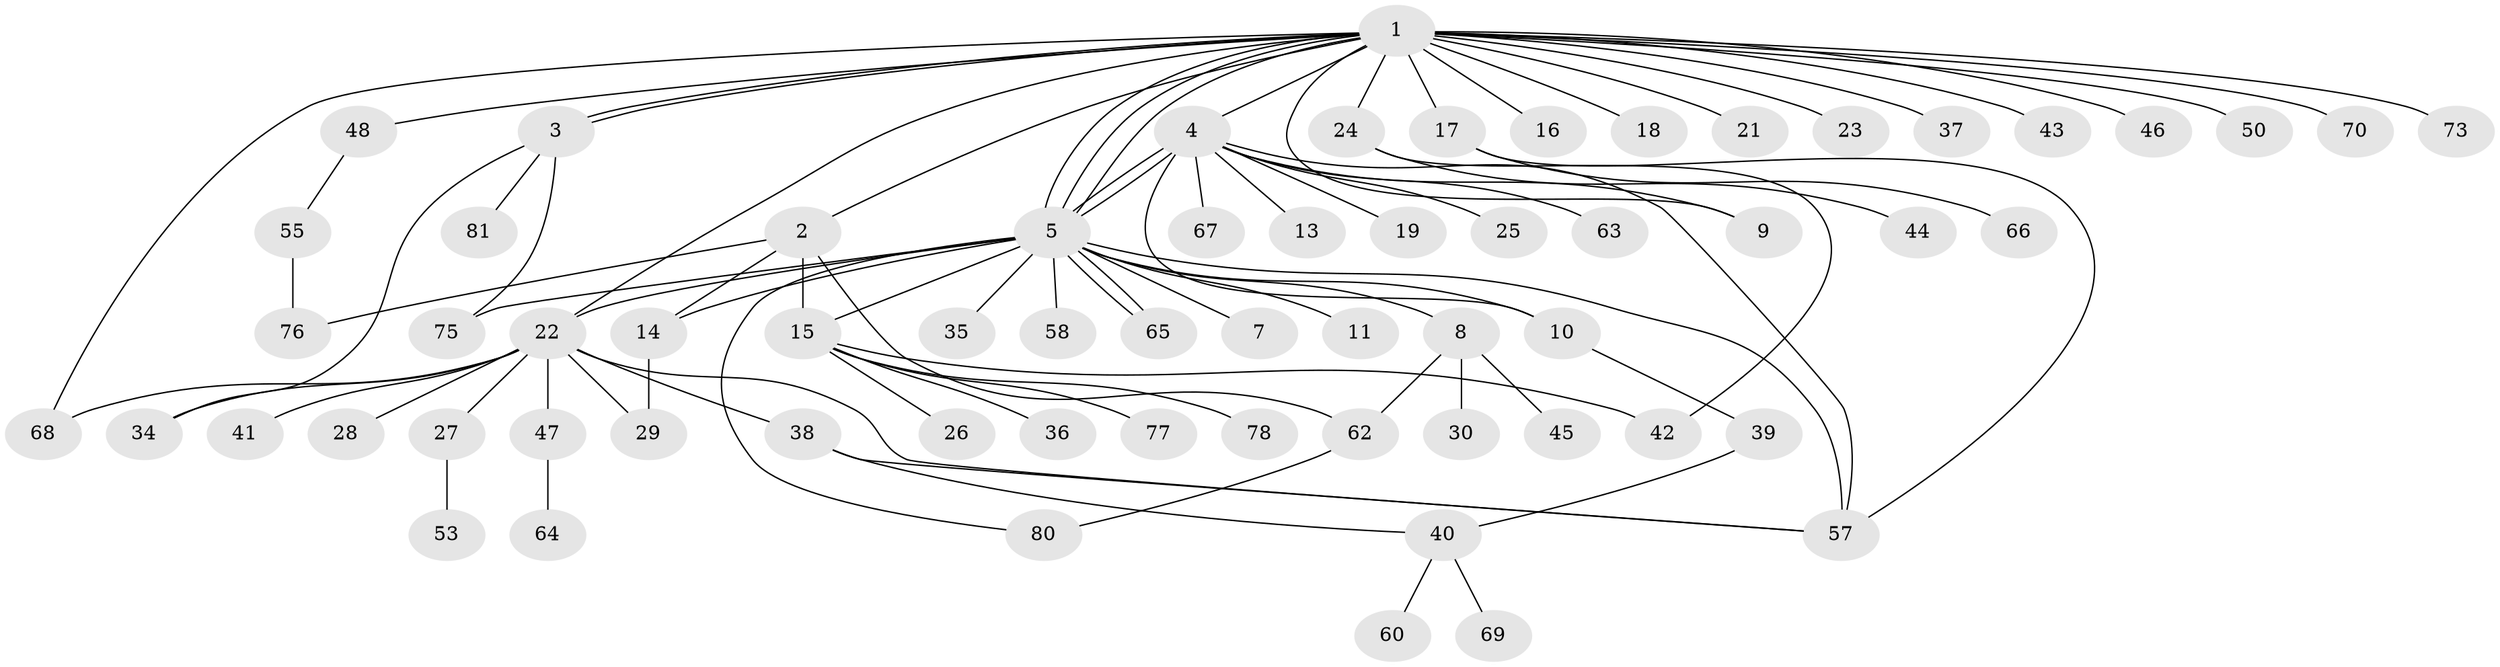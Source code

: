 // Generated by graph-tools (version 1.1) at 2025/51/02/27/25 19:51:57]
// undirected, 64 vertices, 87 edges
graph export_dot {
graph [start="1"]
  node [color=gray90,style=filled];
  1 [super="+12"];
  2 [super="+6"];
  3 [super="+72"];
  4 [super="+51"];
  5 [super="+79"];
  7;
  8 [super="+20"];
  9;
  10 [super="+71"];
  11 [super="+31"];
  13;
  14 [super="+54"];
  15 [super="+32"];
  16;
  17;
  18;
  19;
  21;
  22 [super="+49"];
  23;
  24 [super="+33"];
  25;
  26;
  27;
  28;
  29;
  30;
  34;
  35;
  36;
  37;
  38;
  39;
  40 [super="+59"];
  41;
  42 [super="+52"];
  43;
  44 [super="+74"];
  45;
  46;
  47 [super="+56"];
  48;
  50;
  53;
  55;
  57 [super="+61"];
  58;
  60;
  62;
  63;
  64;
  65;
  66;
  67;
  68;
  69;
  70;
  73;
  75;
  76;
  77;
  78;
  80;
  81;
  1 -- 2;
  1 -- 3;
  1 -- 3;
  1 -- 4;
  1 -- 5;
  1 -- 5;
  1 -- 5;
  1 -- 9;
  1 -- 16;
  1 -- 17;
  1 -- 18;
  1 -- 21;
  1 -- 23;
  1 -- 24;
  1 -- 37;
  1 -- 43;
  1 -- 46;
  1 -- 48;
  1 -- 50;
  1 -- 68;
  1 -- 70 [weight=2];
  1 -- 73;
  1 -- 22;
  2 -- 15;
  2 -- 62;
  2 -- 76;
  2 -- 14;
  3 -- 34;
  3 -- 75;
  3 -- 81;
  4 -- 5;
  4 -- 5;
  4 -- 9;
  4 -- 10;
  4 -- 13;
  4 -- 19;
  4 -- 25;
  4 -- 57;
  4 -- 63;
  4 -- 67;
  5 -- 7;
  5 -- 8;
  5 -- 10;
  5 -- 11 [weight=2];
  5 -- 14;
  5 -- 15;
  5 -- 22;
  5 -- 35;
  5 -- 57;
  5 -- 58;
  5 -- 65;
  5 -- 65;
  5 -- 80;
  5 -- 75;
  8 -- 30;
  8 -- 45;
  8 -- 62;
  10 -- 39;
  14 -- 29;
  15 -- 26;
  15 -- 36;
  15 -- 77;
  15 -- 78;
  15 -- 42;
  17 -- 57;
  17 -- 66;
  22 -- 27;
  22 -- 28;
  22 -- 34;
  22 -- 38;
  22 -- 41;
  22 -- 47;
  22 -- 68;
  22 -- 29;
  22 -- 57;
  24 -- 44;
  24 -- 42;
  27 -- 53;
  38 -- 57;
  38 -- 40;
  39 -- 40;
  40 -- 69;
  40 -- 60;
  47 -- 64;
  48 -- 55;
  55 -- 76;
  62 -- 80;
}
